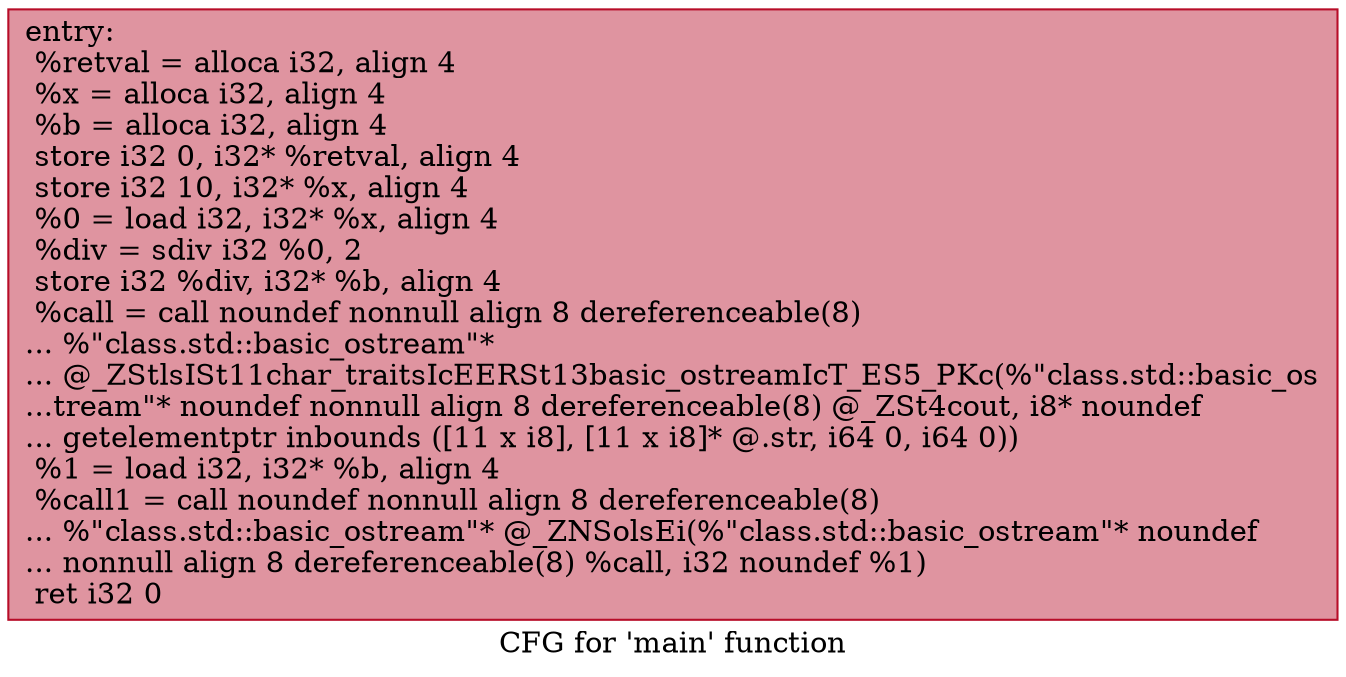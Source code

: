 digraph "CFG for 'main' function" {
	label="CFG for 'main' function";

	Node0x5559545b10d0 [shape=record,color="#b70d28ff", style=filled, fillcolor="#b70d2870",label="{entry:\l  %retval = alloca i32, align 4\l  %x = alloca i32, align 4\l  %b = alloca i32, align 4\l  store i32 0, i32* %retval, align 4\l  store i32 10, i32* %x, align 4\l  %0 = load i32, i32* %x, align 4\l  %div = sdiv i32 %0, 2\l  store i32 %div, i32* %b, align 4\l  %call = call noundef nonnull align 8 dereferenceable(8)\l... %\"class.std::basic_ostream\"*\l... @_ZStlsISt11char_traitsIcEERSt13basic_ostreamIcT_ES5_PKc(%\"class.std::basic_os\l...tream\"* noundef nonnull align 8 dereferenceable(8) @_ZSt4cout, i8* noundef\l... getelementptr inbounds ([11 x i8], [11 x i8]* @.str, i64 0, i64 0))\l  %1 = load i32, i32* %b, align 4\l  %call1 = call noundef nonnull align 8 dereferenceable(8)\l... %\"class.std::basic_ostream\"* @_ZNSolsEi(%\"class.std::basic_ostream\"* noundef\l... nonnull align 8 dereferenceable(8) %call, i32 noundef %1)\l  ret i32 0\l}"];
}
